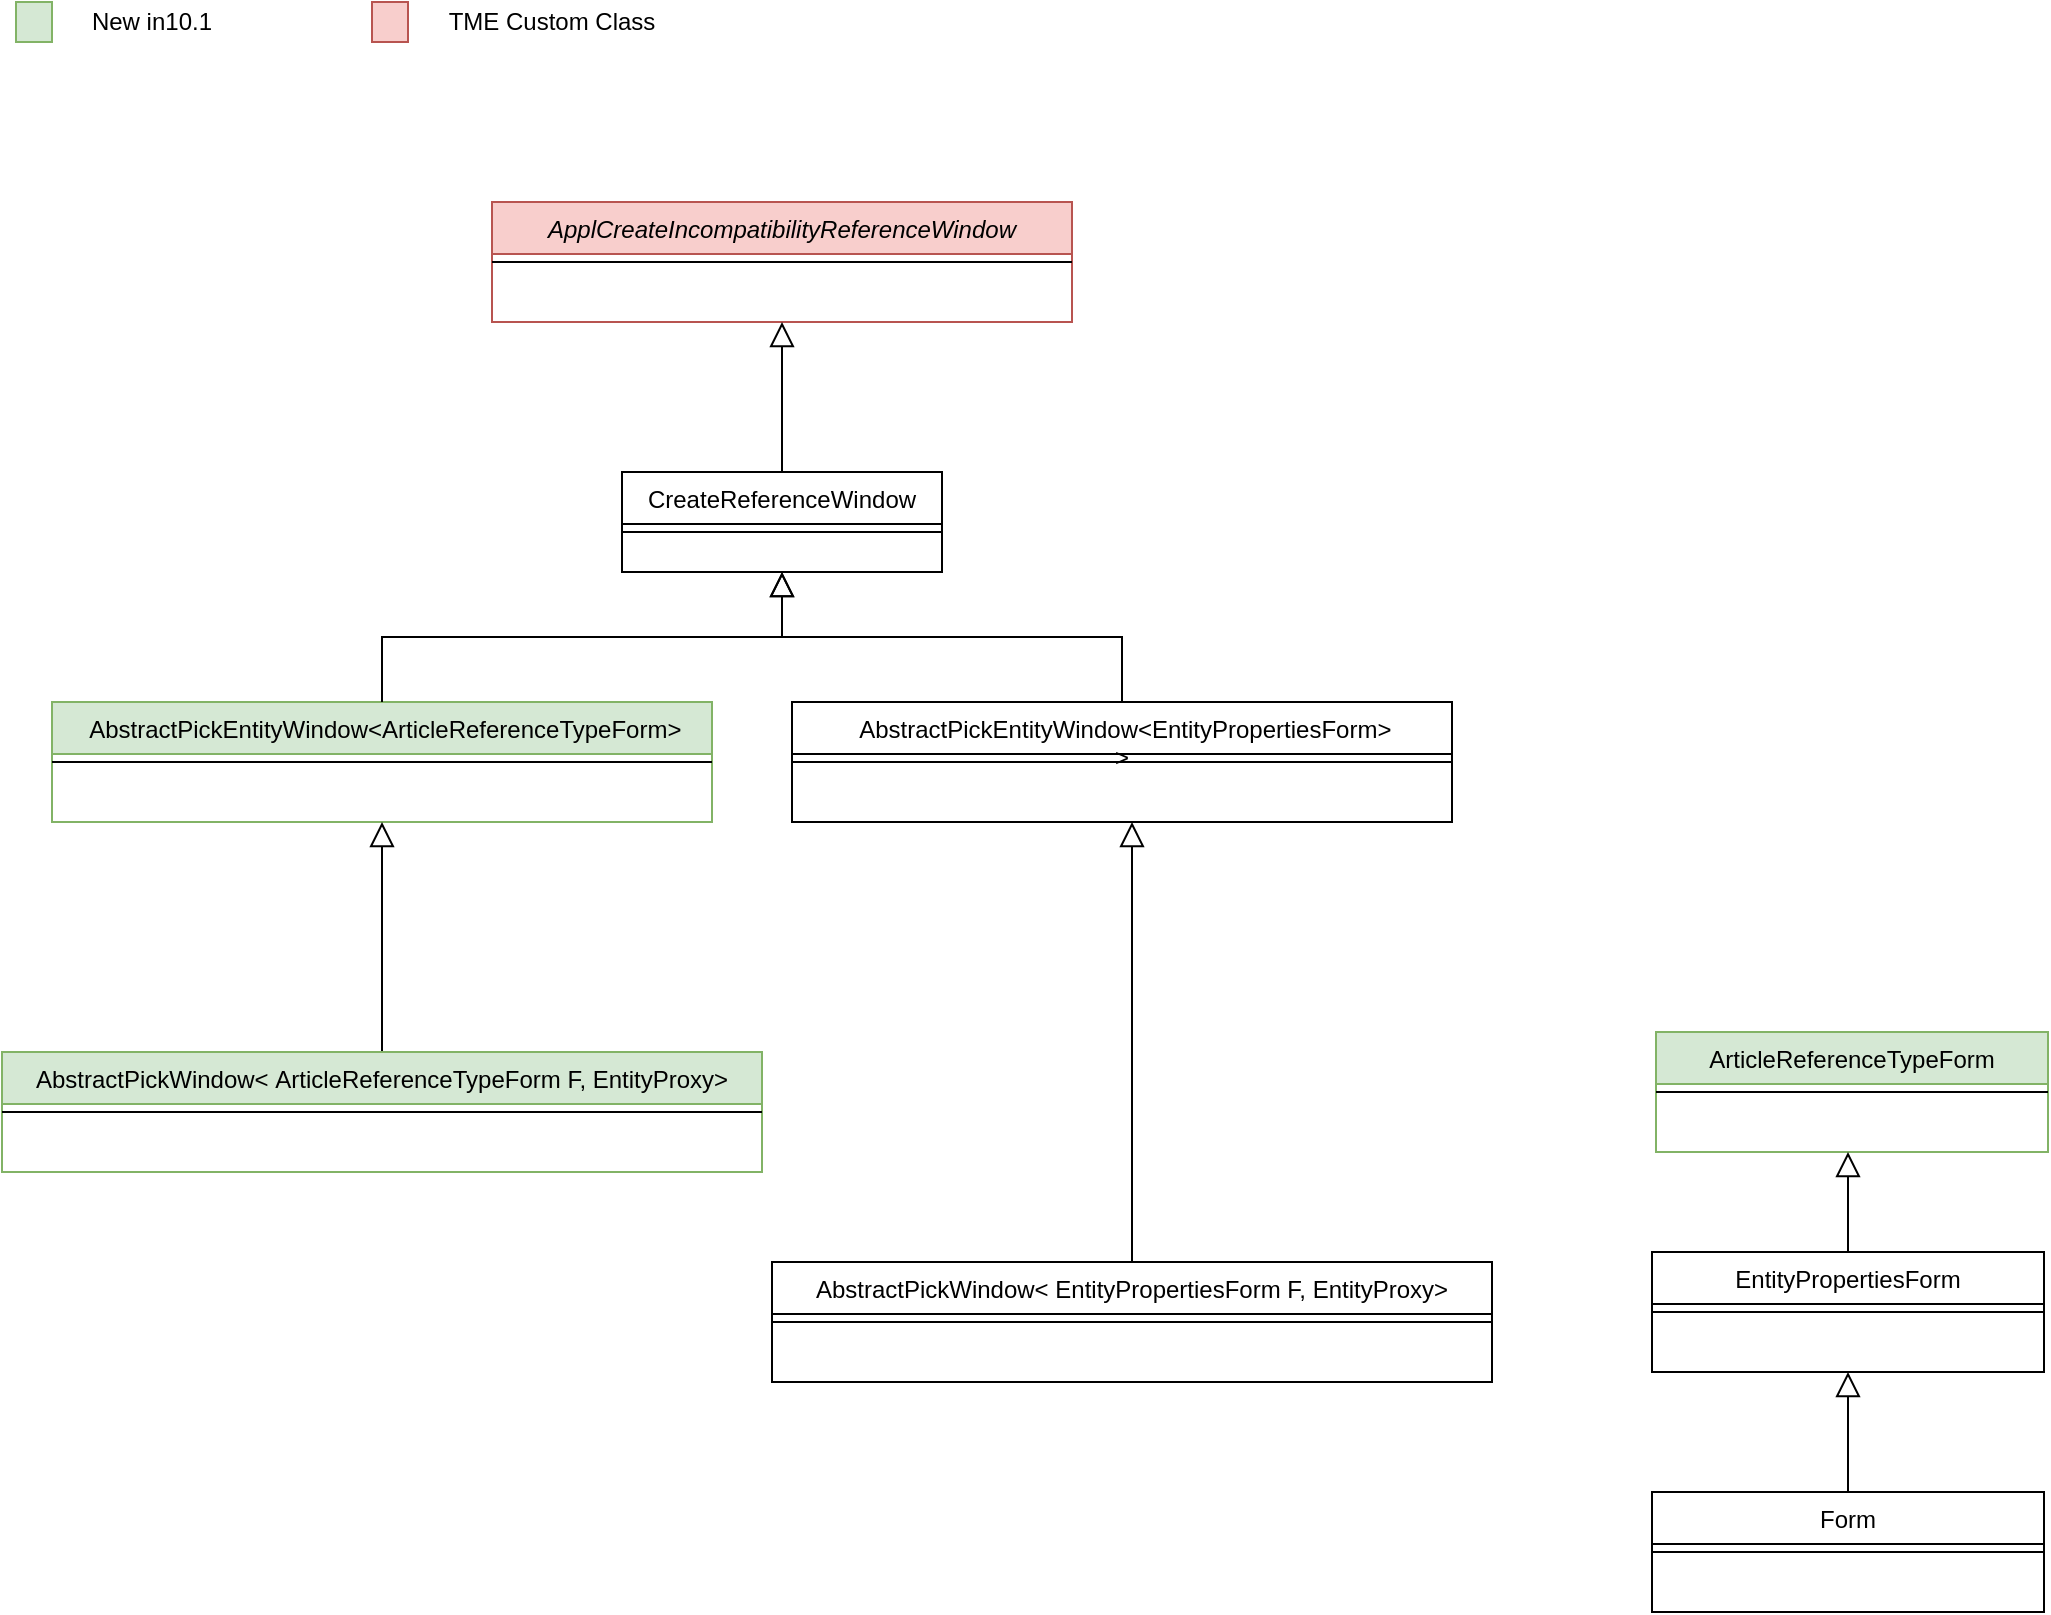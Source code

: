 <mxfile version="15.3.8" type="github" pages="2">
  <diagram id="C5RBs43oDa-KdzZeNtuy" name="ReferenceWindow">
    <mxGraphModel dx="1102" dy="701" grid="1" gridSize="10" guides="1" tooltips="1" connect="1" arrows="1" fold="1" page="1" pageScale="1" pageWidth="827" pageHeight="1169" math="0" shadow="0">
      <root>
        <mxCell id="WIyWlLk6GJQsqaUBKTNV-0" />
        <mxCell id="WIyWlLk6GJQsqaUBKTNV-1" parent="WIyWlLk6GJQsqaUBKTNV-0" />
        <mxCell id="zkfFHV4jXpPFQw0GAbJ--0" value="ApplCreateIncompatibilityReferenceWindow" style="swimlane;fontStyle=2;align=center;verticalAlign=top;childLayout=stackLayout;horizontal=1;startSize=26;horizontalStack=0;resizeParent=1;resizeLast=0;collapsible=1;marginBottom=0;rounded=0;shadow=0;strokeWidth=1;fillColor=#f8cecc;strokeColor=#b85450;" parent="WIyWlLk6GJQsqaUBKTNV-1" vertex="1">
          <mxGeometry x="290" y="130" width="290" height="60" as="geometry">
            <mxRectangle x="230" y="140" width="160" height="26" as="alternateBounds" />
          </mxGeometry>
        </mxCell>
        <mxCell id="zkfFHV4jXpPFQw0GAbJ--4" value="" style="line;html=1;strokeWidth=1;align=left;verticalAlign=middle;spacingTop=-1;spacingLeft=3;spacingRight=3;rotatable=0;labelPosition=right;points=[];portConstraint=eastwest;" parent="zkfFHV4jXpPFQw0GAbJ--0" vertex="1">
          <mxGeometry y="26" width="290" height="8" as="geometry" />
        </mxCell>
        <mxCell id="zkfFHV4jXpPFQw0GAbJ--6" value="CreateReferenceWindow" style="swimlane;fontStyle=0;align=center;verticalAlign=top;childLayout=stackLayout;horizontal=1;startSize=26;horizontalStack=0;resizeParent=1;resizeLast=0;collapsible=1;marginBottom=0;rounded=0;shadow=0;strokeWidth=1;" parent="WIyWlLk6GJQsqaUBKTNV-1" vertex="1">
          <mxGeometry x="355" y="265" width="160" height="50" as="geometry">
            <mxRectangle x="130" y="380" width="160" height="26" as="alternateBounds" />
          </mxGeometry>
        </mxCell>
        <mxCell id="zkfFHV4jXpPFQw0GAbJ--9" value="" style="line;html=1;strokeWidth=1;align=left;verticalAlign=middle;spacingTop=-1;spacingLeft=3;spacingRight=3;rotatable=0;labelPosition=right;points=[];portConstraint=eastwest;" parent="zkfFHV4jXpPFQw0GAbJ--6" vertex="1">
          <mxGeometry y="26" width="160" height="8" as="geometry" />
        </mxCell>
        <mxCell id="zkfFHV4jXpPFQw0GAbJ--12" value="" style="endArrow=block;endSize=10;endFill=0;shadow=0;strokeWidth=1;rounded=0;edgeStyle=elbowEdgeStyle;elbow=vertical;" parent="WIyWlLk6GJQsqaUBKTNV-1" source="zkfFHV4jXpPFQw0GAbJ--6" target="zkfFHV4jXpPFQw0GAbJ--0" edge="1">
          <mxGeometry width="160" relative="1" as="geometry">
            <mxPoint x="200" y="203" as="sourcePoint" />
            <mxPoint x="200" y="203" as="targetPoint" />
          </mxGeometry>
        </mxCell>
        <mxCell id="39DK47R4iQdQ1OkZoHn3-0" value=" AbstractPickEntityWindow&lt;ArticleReferenceTypeForm&gt;&#xa;" style="swimlane;fontStyle=0;align=center;verticalAlign=top;childLayout=stackLayout;horizontal=1;startSize=26;horizontalStack=0;resizeParent=1;resizeLast=0;collapsible=1;marginBottom=0;rounded=0;shadow=0;strokeWidth=1;fillColor=#d5e8d4;strokeColor=#82b366;" parent="WIyWlLk6GJQsqaUBKTNV-1" vertex="1">
          <mxGeometry x="70" y="380" width="330" height="60" as="geometry">
            <mxRectangle x="130" y="380" width="160" height="26" as="alternateBounds" />
          </mxGeometry>
        </mxCell>
        <mxCell id="39DK47R4iQdQ1OkZoHn3-1" value="" style="line;html=1;strokeWidth=1;align=left;verticalAlign=middle;spacingTop=-1;spacingLeft=3;spacingRight=3;rotatable=0;labelPosition=right;points=[];portConstraint=eastwest;" parent="39DK47R4iQdQ1OkZoHn3-0" vertex="1">
          <mxGeometry y="26" width="330" height="8" as="geometry" />
        </mxCell>
        <mxCell id="39DK47R4iQdQ1OkZoHn3-2" value="" style="endArrow=block;endSize=10;endFill=0;shadow=0;strokeWidth=1;rounded=0;edgeStyle=elbowEdgeStyle;elbow=vertical;exitX=0.5;exitY=0;exitDx=0;exitDy=0;entryX=0.5;entryY=1;entryDx=0;entryDy=0;" parent="WIyWlLk6GJQsqaUBKTNV-1" source="39DK47R4iQdQ1OkZoHn3-0" target="zkfFHV4jXpPFQw0GAbJ--6" edge="1">
          <mxGeometry width="160" relative="1" as="geometry">
            <mxPoint x="245" y="260" as="sourcePoint" />
            <mxPoint x="240" y="310" as="targetPoint" />
          </mxGeometry>
        </mxCell>
        <mxCell id="39DK47R4iQdQ1OkZoHn3-3" value=" AbstractPickEntityWindow&lt;EntityPropertiesForm&gt;&#xa;&gt;&#xa;" style="swimlane;fontStyle=0;align=center;verticalAlign=top;childLayout=stackLayout;horizontal=1;startSize=26;horizontalStack=0;resizeParent=1;resizeLast=0;collapsible=1;marginBottom=0;rounded=0;shadow=0;strokeWidth=1;" parent="WIyWlLk6GJQsqaUBKTNV-1" vertex="1">
          <mxGeometry x="440" y="380" width="330" height="60" as="geometry">
            <mxRectangle x="130" y="380" width="160" height="26" as="alternateBounds" />
          </mxGeometry>
        </mxCell>
        <mxCell id="39DK47R4iQdQ1OkZoHn3-4" value="" style="line;html=1;strokeWidth=1;align=left;verticalAlign=middle;spacingTop=-1;spacingLeft=3;spacingRight=3;rotatable=0;labelPosition=right;points=[];portConstraint=eastwest;" parent="39DK47R4iQdQ1OkZoHn3-3" vertex="1">
          <mxGeometry y="26" width="330" height="8" as="geometry" />
        </mxCell>
        <mxCell id="39DK47R4iQdQ1OkZoHn3-7" value="AbstractPickWindow&lt; EntityPropertiesForm F, EntityProxy&gt;" style="swimlane;fontStyle=0;align=center;verticalAlign=top;childLayout=stackLayout;horizontal=1;startSize=26;horizontalStack=0;resizeParent=1;resizeLast=0;collapsible=1;marginBottom=0;rounded=0;shadow=0;strokeWidth=1;" parent="WIyWlLk6GJQsqaUBKTNV-1" vertex="1">
          <mxGeometry x="430" y="660" width="360" height="60" as="geometry">
            <mxRectangle x="130" y="380" width="160" height="26" as="alternateBounds" />
          </mxGeometry>
        </mxCell>
        <mxCell id="39DK47R4iQdQ1OkZoHn3-8" value="" style="line;html=1;strokeWidth=1;align=left;verticalAlign=middle;spacingTop=-1;spacingLeft=3;spacingRight=3;rotatable=0;labelPosition=right;points=[];portConstraint=eastwest;" parent="39DK47R4iQdQ1OkZoHn3-7" vertex="1">
          <mxGeometry y="26" width="360" height="8" as="geometry" />
        </mxCell>
        <mxCell id="39DK47R4iQdQ1OkZoHn3-9" value="" style="endArrow=block;endSize=10;endFill=0;shadow=0;strokeWidth=1;rounded=0;edgeStyle=elbowEdgeStyle;elbow=vertical;" parent="WIyWlLk6GJQsqaUBKTNV-1" source="39DK47R4iQdQ1OkZoHn3-7" edge="1">
          <mxGeometry width="160" relative="1" as="geometry">
            <mxPoint x="245" y="390" as="sourcePoint" />
            <mxPoint x="610" y="440" as="targetPoint" />
          </mxGeometry>
        </mxCell>
        <mxCell id="39DK47R4iQdQ1OkZoHn3-10" value="" style="endArrow=block;endSize=10;endFill=0;shadow=0;strokeWidth=1;rounded=0;edgeStyle=elbowEdgeStyle;elbow=vertical;entryX=0.5;entryY=1;entryDx=0;entryDy=0;" parent="WIyWlLk6GJQsqaUBKTNV-1" source="3XfAmyaUmdF6eDc6B-sV-0" target="39DK47R4iQdQ1OkZoHn3-0" edge="1">
          <mxGeometry width="160" relative="1" as="geometry">
            <mxPoint x="620" y="550" as="sourcePoint" />
            <mxPoint x="620" y="450" as="targetPoint" />
          </mxGeometry>
        </mxCell>
        <mxCell id="39DK47R4iQdQ1OkZoHn3-11" value="ArticleReferenceTypeForm&#xa;" style="swimlane;fontStyle=0;align=center;verticalAlign=top;childLayout=stackLayout;horizontal=1;startSize=26;horizontalStack=0;resizeParent=1;resizeLast=0;collapsible=1;marginBottom=0;rounded=0;shadow=0;strokeWidth=1;fillColor=#d5e8d4;strokeColor=#82b366;" parent="WIyWlLk6GJQsqaUBKTNV-1" vertex="1">
          <mxGeometry x="872" y="545" width="196" height="60" as="geometry">
            <mxRectangle x="130" y="380" width="160" height="26" as="alternateBounds" />
          </mxGeometry>
        </mxCell>
        <mxCell id="39DK47R4iQdQ1OkZoHn3-12" value="" style="line;html=1;strokeWidth=1;align=left;verticalAlign=middle;spacingTop=-1;spacingLeft=3;spacingRight=3;rotatable=0;labelPosition=right;points=[];portConstraint=eastwest;" parent="39DK47R4iQdQ1OkZoHn3-11" vertex="1">
          <mxGeometry y="26" width="196" height="8" as="geometry" />
        </mxCell>
        <mxCell id="39DK47R4iQdQ1OkZoHn3-14" value="EntityPropertiesForm" style="swimlane;fontStyle=0;align=center;verticalAlign=top;childLayout=stackLayout;horizontal=1;startSize=26;horizontalStack=0;resizeParent=1;resizeLast=0;collapsible=1;marginBottom=0;rounded=0;shadow=0;strokeWidth=1;" parent="WIyWlLk6GJQsqaUBKTNV-1" vertex="1">
          <mxGeometry x="870" y="655" width="196" height="60" as="geometry">
            <mxRectangle x="130" y="380" width="160" height="26" as="alternateBounds" />
          </mxGeometry>
        </mxCell>
        <mxCell id="39DK47R4iQdQ1OkZoHn3-15" value="" style="line;html=1;strokeWidth=1;align=left;verticalAlign=middle;spacingTop=-1;spacingLeft=3;spacingRight=3;rotatable=0;labelPosition=right;points=[];portConstraint=eastwest;" parent="39DK47R4iQdQ1OkZoHn3-14" vertex="1">
          <mxGeometry y="26" width="196" height="8" as="geometry" />
        </mxCell>
        <mxCell id="39DK47R4iQdQ1OkZoHn3-16" value="Form" style="swimlane;fontStyle=0;align=center;verticalAlign=top;childLayout=stackLayout;horizontal=1;startSize=26;horizontalStack=0;resizeParent=1;resizeLast=0;collapsible=1;marginBottom=0;rounded=0;shadow=0;strokeWidth=1;" parent="WIyWlLk6GJQsqaUBKTNV-1" vertex="1">
          <mxGeometry x="870" y="775" width="196" height="60" as="geometry">
            <mxRectangle x="130" y="380" width="160" height="26" as="alternateBounds" />
          </mxGeometry>
        </mxCell>
        <mxCell id="39DK47R4iQdQ1OkZoHn3-17" value="" style="line;html=1;strokeWidth=1;align=left;verticalAlign=middle;spacingTop=-1;spacingLeft=3;spacingRight=3;rotatable=0;labelPosition=right;points=[];portConstraint=eastwest;" parent="39DK47R4iQdQ1OkZoHn3-16" vertex="1">
          <mxGeometry y="26" width="196" height="8" as="geometry" />
        </mxCell>
        <mxCell id="39DK47R4iQdQ1OkZoHn3-18" value="" style="endArrow=block;endSize=10;endFill=0;shadow=0;strokeWidth=1;rounded=0;edgeStyle=elbowEdgeStyle;elbow=vertical;exitX=0.5;exitY=0;exitDx=0;exitDy=0;" parent="WIyWlLk6GJQsqaUBKTNV-1" source="39DK47R4iQdQ1OkZoHn3-14" edge="1">
          <mxGeometry width="160" relative="1" as="geometry">
            <mxPoint x="1408" y="395" as="sourcePoint" />
            <mxPoint x="968" y="605" as="targetPoint" />
          </mxGeometry>
        </mxCell>
        <mxCell id="39DK47R4iQdQ1OkZoHn3-19" value="" style="endArrow=block;endSize=10;endFill=0;shadow=0;strokeWidth=1;rounded=0;edgeStyle=elbowEdgeStyle;elbow=vertical;exitX=0.5;exitY=0;exitDx=0;exitDy=0;entryX=0.5;entryY=1;entryDx=0;entryDy=0;" parent="WIyWlLk6GJQsqaUBKTNV-1" source="39DK47R4iQdQ1OkZoHn3-16" target="39DK47R4iQdQ1OkZoHn3-14" edge="1">
          <mxGeometry width="160" relative="1" as="geometry">
            <mxPoint x="978" y="665" as="sourcePoint" />
            <mxPoint x="978" y="615" as="targetPoint" />
          </mxGeometry>
        </mxCell>
        <mxCell id="39DK47R4iQdQ1OkZoHn3-20" value="" style="rounded=0;whiteSpace=wrap;html=1;fillColor=#d5e8d4;strokeColor=#82b366;" parent="WIyWlLk6GJQsqaUBKTNV-1" vertex="1">
          <mxGeometry x="52" y="30" width="18" height="20" as="geometry" />
        </mxCell>
        <mxCell id="39DK47R4iQdQ1OkZoHn3-21" value="New in10.1" style="text;html=1;strokeColor=none;fillColor=none;align=center;verticalAlign=middle;whiteSpace=wrap;rounded=0;" parent="WIyWlLk6GJQsqaUBKTNV-1" vertex="1">
          <mxGeometry x="70" y="30" width="100" height="20" as="geometry" />
        </mxCell>
        <mxCell id="39DK47R4iQdQ1OkZoHn3-22" value="" style="rounded=0;whiteSpace=wrap;html=1;fillColor=#f8cecc;strokeColor=#b85450;" parent="WIyWlLk6GJQsqaUBKTNV-1" vertex="1">
          <mxGeometry x="230" y="30" width="18" height="20" as="geometry" />
        </mxCell>
        <mxCell id="39DK47R4iQdQ1OkZoHn3-23" value="TME Custom Class" style="text;html=1;strokeColor=none;fillColor=none;align=center;verticalAlign=middle;whiteSpace=wrap;rounded=0;" parent="WIyWlLk6GJQsqaUBKTNV-1" vertex="1">
          <mxGeometry x="260" y="30" width="120" height="20" as="geometry" />
        </mxCell>
        <mxCell id="3XfAmyaUmdF6eDc6B-sV-0" value="AbstractPickWindow&lt; ArticleReferenceTypeForm F, EntityProxy&gt;" style="swimlane;fontStyle=0;align=center;verticalAlign=top;childLayout=stackLayout;horizontal=1;startSize=26;horizontalStack=0;resizeParent=1;resizeLast=0;collapsible=1;marginBottom=0;rounded=0;shadow=0;strokeWidth=1;fillColor=#d5e8d4;strokeColor=#82b366;" parent="WIyWlLk6GJQsqaUBKTNV-1" vertex="1">
          <mxGeometry x="45" y="555" width="380" height="60" as="geometry">
            <mxRectangle x="130" y="380" width="160" height="26" as="alternateBounds" />
          </mxGeometry>
        </mxCell>
        <mxCell id="3XfAmyaUmdF6eDc6B-sV-1" value="" style="line;html=1;strokeWidth=1;align=left;verticalAlign=middle;spacingTop=-1;spacingLeft=3;spacingRight=3;rotatable=0;labelPosition=right;points=[];portConstraint=eastwest;" parent="3XfAmyaUmdF6eDc6B-sV-0" vertex="1">
          <mxGeometry y="26" width="380" height="8" as="geometry" />
        </mxCell>
        <mxCell id="3XfAmyaUmdF6eDc6B-sV-2" value="" style="endArrow=block;endSize=10;endFill=0;shadow=0;strokeWidth=1;rounded=0;edgeStyle=elbowEdgeStyle;elbow=vertical;entryX=0.5;entryY=1;entryDx=0;entryDy=0;" parent="WIyWlLk6GJQsqaUBKTNV-1" source="39DK47R4iQdQ1OkZoHn3-3" target="zkfFHV4jXpPFQw0GAbJ--6" edge="1">
          <mxGeometry width="160" relative="1" as="geometry">
            <mxPoint x="245" y="390" as="sourcePoint" />
            <mxPoint x="430" y="320" as="targetPoint" />
          </mxGeometry>
        </mxCell>
      </root>
    </mxGraphModel>
  </diagram>
  <diagram id="rQz8DiDqtavxBPsD_v5d" name="ReferenceMenuItem">
    <mxGraphModel dx="1929" dy="701" grid="1" gridSize="10" guides="1" tooltips="1" connect="1" arrows="1" fold="1" page="1" pageScale="1" pageWidth="827" pageHeight="1169" math="0" shadow="0">
      <root>
        <mxCell id="x2wbXc8a33EaHtne7cHJ-0" />
        <mxCell id="x2wbXc8a33EaHtne7cHJ-1" parent="x2wbXc8a33EaHtne7cHJ-0" />
        <mxCell id="yAjq2-szw1H7-x2oNBiu-0" value="ApplCreateVariantIncompatibilityReferenceMenuItem" style="swimlane;fontStyle=2;align=center;verticalAlign=top;childLayout=stackLayout;horizontal=1;startSize=26;horizontalStack=0;resizeParent=1;resizeLast=0;collapsible=1;marginBottom=0;rounded=0;shadow=0;strokeWidth=1;fillColor=#f8cecc;strokeColor=#b85450;" vertex="1" parent="x2wbXc8a33EaHtne7cHJ-1">
          <mxGeometry x="210" y="80" width="440" height="60" as="geometry">
            <mxRectangle x="230" y="140" width="160" height="26" as="alternateBounds" />
          </mxGeometry>
        </mxCell>
        <mxCell id="yAjq2-szw1H7-x2oNBiu-1" value="" style="line;html=1;strokeWidth=1;align=left;verticalAlign=middle;spacingTop=-1;spacingLeft=3;spacingRight=3;rotatable=0;labelPosition=right;points=[];portConstraint=eastwest;" vertex="1" parent="yAjq2-szw1H7-x2oNBiu-0">
          <mxGeometry y="26" width="440" height="8" as="geometry" />
        </mxCell>
        <mxCell id="uqySBMyhHstyFyGOChDs-0" value="CreateReferenceMenuItem" style="swimlane;fontStyle=0;align=center;verticalAlign=top;childLayout=stackLayout;horizontal=1;startSize=26;horizontalStack=0;resizeParent=1;resizeLast=0;collapsible=1;marginBottom=0;rounded=0;shadow=0;strokeWidth=1;" vertex="1" parent="x2wbXc8a33EaHtne7cHJ-1">
          <mxGeometry x="305" y="190" width="250" height="50" as="geometry">
            <mxRectangle x="130" y="380" width="160" height="26" as="alternateBounds" />
          </mxGeometry>
        </mxCell>
        <mxCell id="uqySBMyhHstyFyGOChDs-1" value="" style="line;html=1;strokeWidth=1;align=left;verticalAlign=middle;spacingTop=-1;spacingLeft=3;spacingRight=3;rotatable=0;labelPosition=right;points=[];portConstraint=eastwest;" vertex="1" parent="uqySBMyhHstyFyGOChDs-0">
          <mxGeometry y="26" width="250" height="8" as="geometry" />
        </mxCell>
        <mxCell id="Pz5ogBK9yKA3HZ0THOPM-0" value="CreateReferenceMenuItem" style="swimlane;fontStyle=0;align=center;verticalAlign=top;childLayout=stackLayout;horizontal=1;startSize=26;horizontalStack=0;resizeParent=1;resizeLast=0;collapsible=1;marginBottom=0;rounded=0;shadow=0;strokeWidth=1;fillColor=none;strokeColor=#82b366;" vertex="1" parent="x2wbXc8a33EaHtne7cHJ-1">
          <mxGeometry x="610" y="360" width="570" height="60" as="geometry">
            <mxRectangle x="130" y="380" width="160" height="26" as="alternateBounds" />
          </mxGeometry>
        </mxCell>
        <mxCell id="Pz5ogBK9yKA3HZ0THOPM-1" value="" style="line;html=1;strokeWidth=1;align=left;verticalAlign=middle;spacingTop=-1;spacingLeft=3;spacingRight=3;rotatable=0;labelPosition=right;points=[];portConstraint=eastwest;" vertex="1" parent="Pz5ogBK9yKA3HZ0THOPM-0">
          <mxGeometry y="26" width="570" height="8" as="geometry" />
        </mxCell>
        <mxCell id="Pz5ogBK9yKA3HZ0THOPM-2" value="protected AbstractPickWindow.EditFinishListener&amp;lt;&lt;b&gt;EntityPropertiesForm&lt;/b&gt;&amp;gt; editFinishListener" style="text;html=1;align=center;verticalAlign=middle;resizable=0;points=[];autosize=1;strokeColor=none;fillColor=none;" vertex="1" parent="Pz5ogBK9yKA3HZ0THOPM-0">
          <mxGeometry y="34" width="570" height="20" as="geometry" />
        </mxCell>
        <mxCell id="Pz5ogBK9yKA3HZ0THOPM-3" value="CreateReferenceMenuItem" style="swimlane;fontStyle=0;align=center;verticalAlign=top;childLayout=stackLayout;horizontal=1;startSize=26;horizontalStack=0;resizeParent=1;resizeLast=0;collapsible=1;marginBottom=0;rounded=0;shadow=0;strokeWidth=1;fillColor=#d5e8d4;strokeColor=#82b366;" vertex="1" parent="x2wbXc8a33EaHtne7cHJ-1">
          <mxGeometry x="-40" y="360" width="570" height="60" as="geometry">
            <mxRectangle x="130" y="380" width="160" height="26" as="alternateBounds" />
          </mxGeometry>
        </mxCell>
        <mxCell id="Pz5ogBK9yKA3HZ0THOPM-4" value="" style="line;html=1;strokeWidth=1;align=left;verticalAlign=middle;spacingTop=-1;spacingLeft=3;spacingRight=3;rotatable=0;labelPosition=right;points=[];portConstraint=eastwest;" vertex="1" parent="Pz5ogBK9yKA3HZ0THOPM-3">
          <mxGeometry y="26" width="570" height="8" as="geometry" />
        </mxCell>
        <mxCell id="Pz5ogBK9yKA3HZ0THOPM-5" value="&lt;div&gt;protected AbstractPickWindow.EditFinishListener&amp;lt;&lt;b&gt;ArticleReferenceTypeForm&lt;/b&gt;&amp;gt; editFinishListener&lt;/div&gt;" style="text;html=1;align=center;verticalAlign=middle;resizable=0;points=[];autosize=1;strokeColor=none;fillColor=none;" vertex="1" parent="Pz5ogBK9yKA3HZ0THOPM-3">
          <mxGeometry y="34" width="570" height="20" as="geometry" />
        </mxCell>
        <mxCell id="8bkA3Z9wGXEgls4jufeh-0" value="" style="endArrow=block;endSize=10;endFill=0;shadow=0;strokeWidth=1;rounded=0;edgeStyle=elbowEdgeStyle;elbow=vertical;entryX=0.5;entryY=1;entryDx=0;entryDy=0;" edge="1" parent="x2wbXc8a33EaHtne7cHJ-1" source="uqySBMyhHstyFyGOChDs-0" target="yAjq2-szw1H7-x2oNBiu-0">
          <mxGeometry width="160" relative="1" as="geometry">
            <mxPoint x="435" y="265" as="sourcePoint" />
            <mxPoint x="435" y="190" as="targetPoint" />
          </mxGeometry>
        </mxCell>
        <mxCell id="8bkA3Z9wGXEgls4jufeh-1" value="" style="endArrow=block;endSize=10;endFill=0;shadow=0;strokeWidth=1;rounded=0;edgeStyle=elbowEdgeStyle;elbow=vertical;entryX=0.5;entryY=1;entryDx=0;entryDy=0;exitX=0.5;exitY=0;exitDx=0;exitDy=0;" edge="1" parent="x2wbXc8a33EaHtne7cHJ-1" source="Pz5ogBK9yKA3HZ0THOPM-3" target="uqySBMyhHstyFyGOChDs-0">
          <mxGeometry width="160" relative="1" as="geometry">
            <mxPoint x="445" y="200" as="sourcePoint" />
            <mxPoint x="440" y="150" as="targetPoint" />
          </mxGeometry>
        </mxCell>
        <mxCell id="8bkA3Z9wGXEgls4jufeh-2" value="" style="endArrow=block;endSize=10;endFill=0;shadow=0;strokeWidth=1;rounded=0;edgeStyle=elbowEdgeStyle;elbow=vertical;entryX=0.75;entryY=1;entryDx=0;entryDy=0;" edge="1" parent="x2wbXc8a33EaHtne7cHJ-1" source="Pz5ogBK9yKA3HZ0THOPM-0" target="uqySBMyhHstyFyGOChDs-0">
          <mxGeometry width="160" relative="1" as="geometry">
            <mxPoint x="255" y="370" as="sourcePoint" />
            <mxPoint x="430" y="240" as="targetPoint" />
          </mxGeometry>
        </mxCell>
      </root>
    </mxGraphModel>
  </diagram>
</mxfile>
